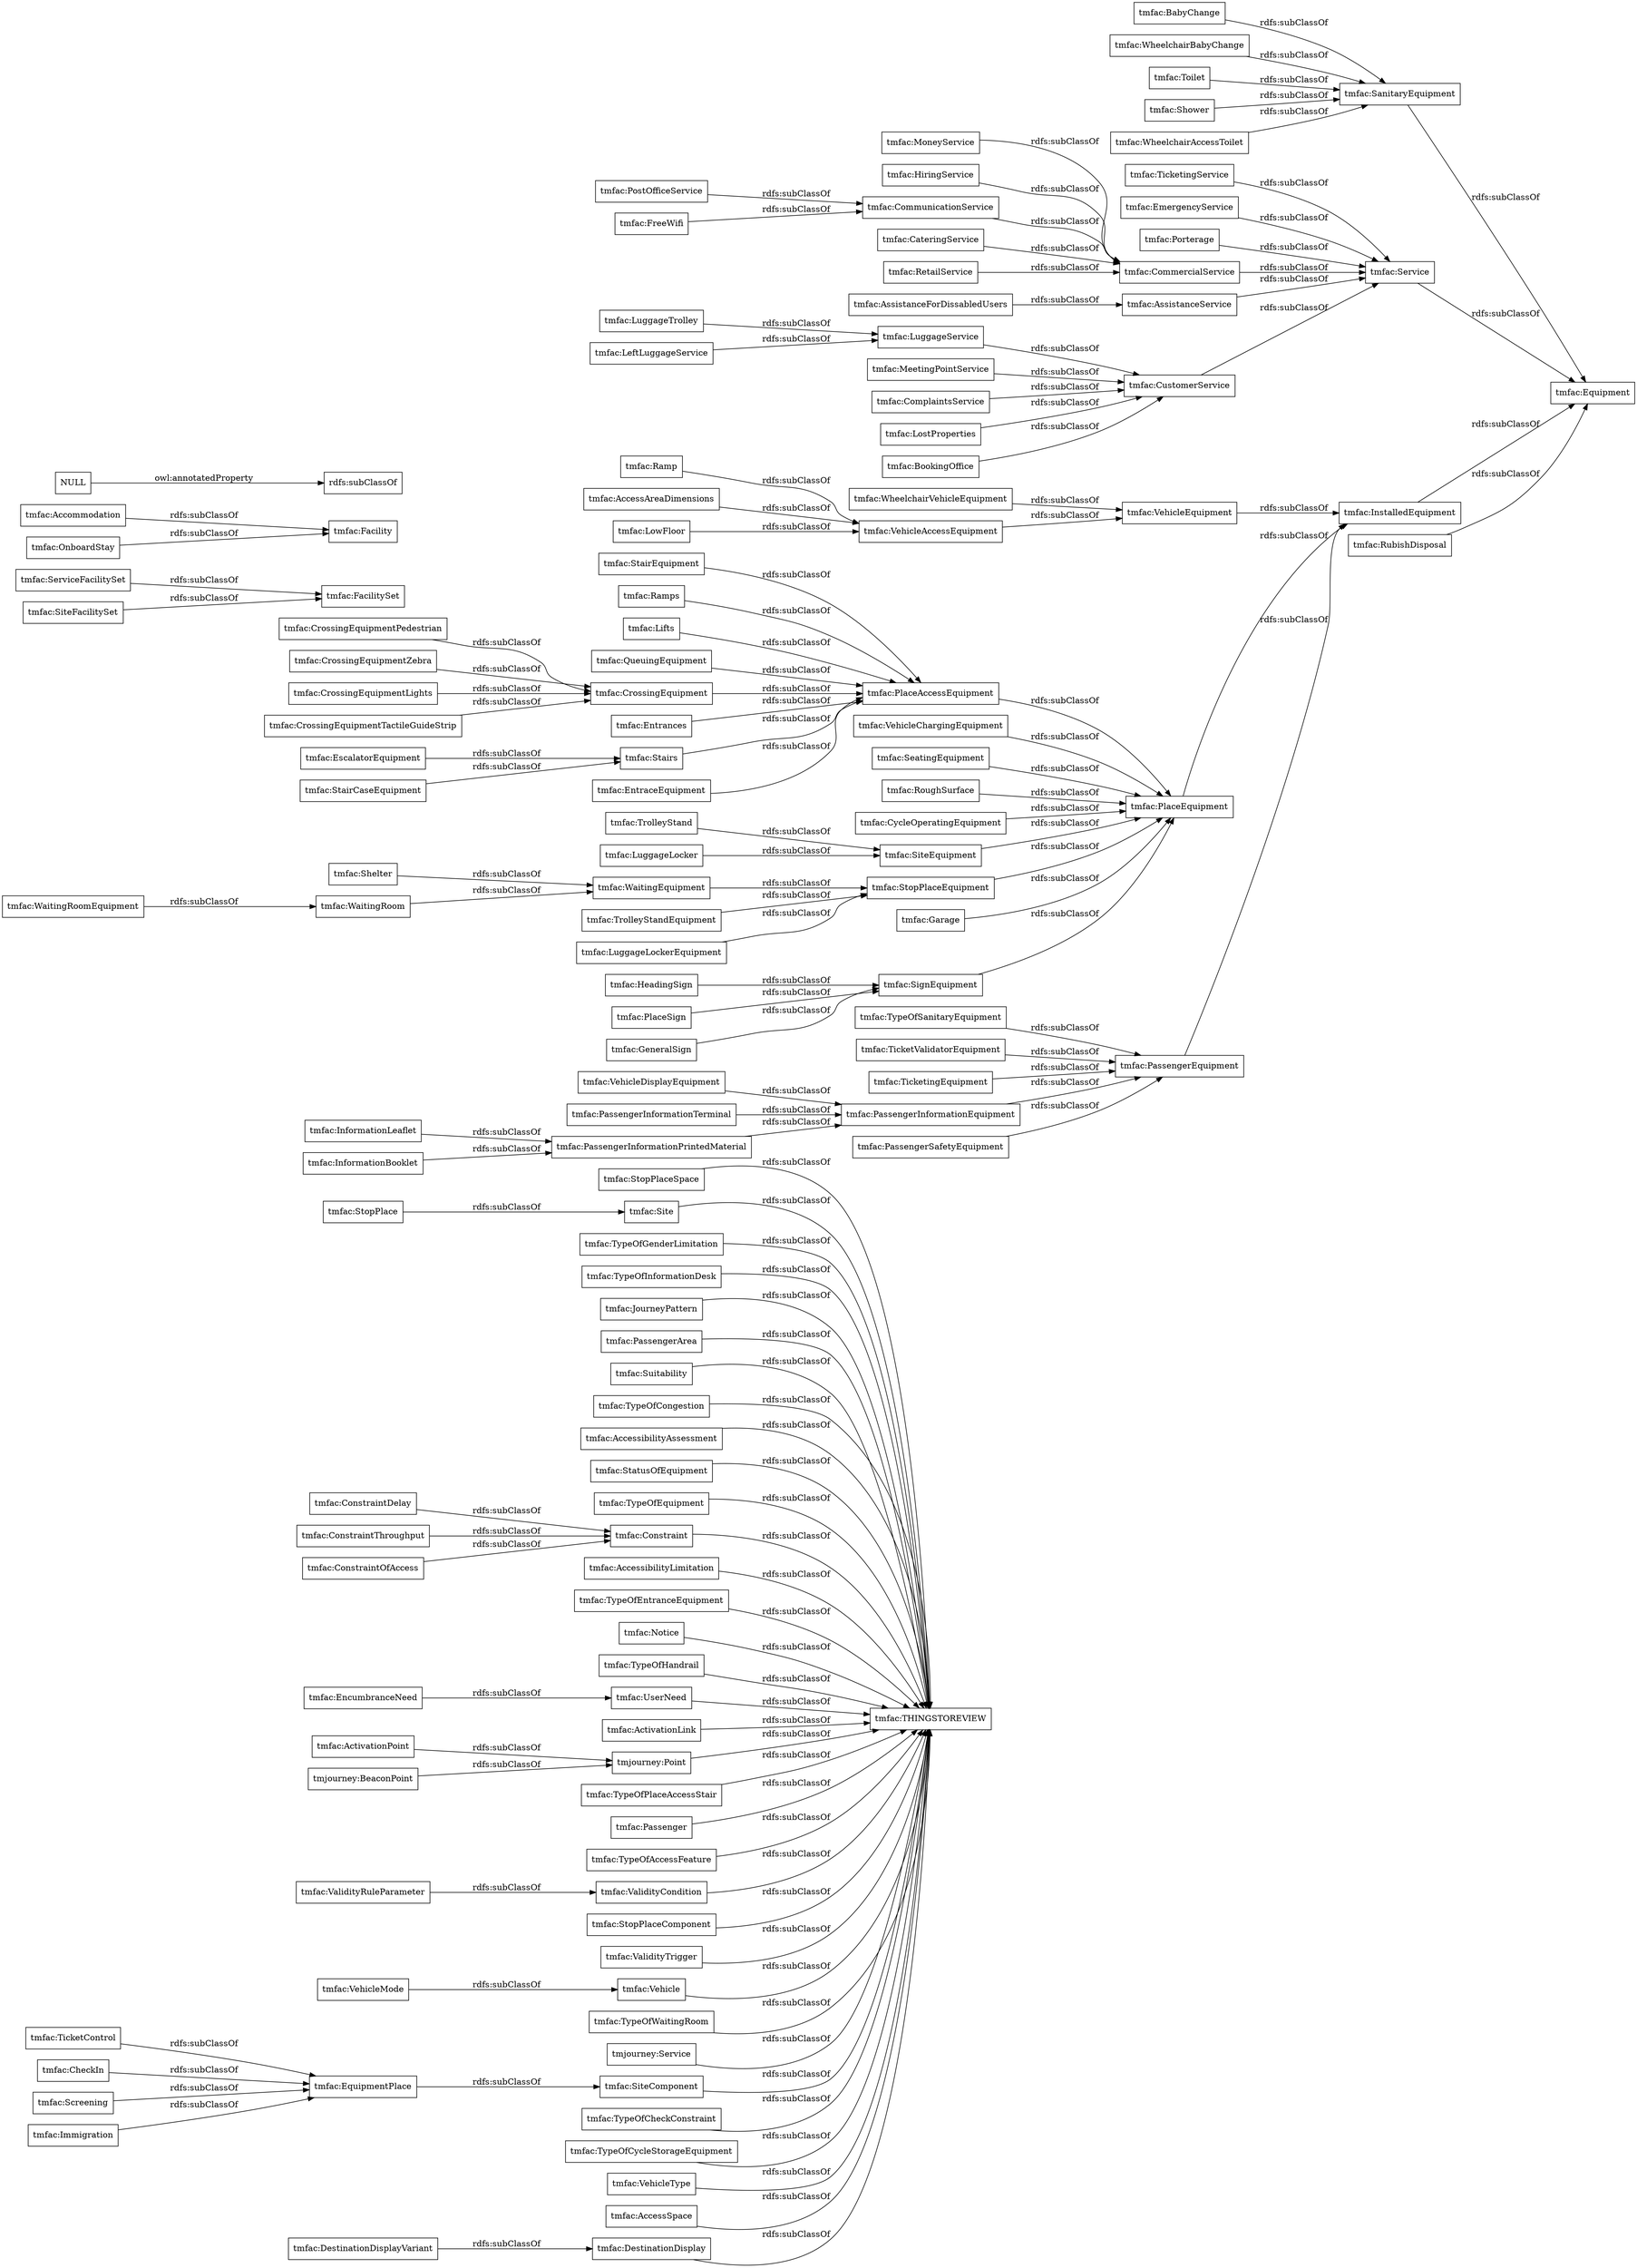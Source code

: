 digraph ar2dtool_diagram { 
rankdir=LR;
size="1000"
node [shape = rectangle, color="black"]; "tmfac:DestinationDisplay" "tmfac:StopPlaceSpace" "tmfac:HeadingSign" "tmfac:LostProperties" "tmfac:ServiceFacilitySet" "tmfac:LuggageService" "tmfac:Site" "tmfac:TypeOfGenderLimitation" "tmfac:PostOfficeService" "tmfac:TypeOfInformationDesk" "tmfac:VehicleChargingEquipment" "tmfac:JourneyPattern" "tmfac:Lifts" "tmfac:EscalatorEquipment" "tmfac:Facility" "tmfac:SeatingEquipment" "tmfac:QueuingEquipment" "tmfac:PassengerArea" "tmfac:Suitability" "tmfac:TypeOfCongestion" "tmfac:AccessibilityAssessment" "tmfac:TicketingEquipment" "tmfac:SanitaryEquipment" "tmfac:SignEquipment" "tmfac:WheelchairAccessToilet" "tmfac:StatusOfEquipment" "tmfac:EncumbranceNeed" "tmfac:CrossingEquipmentLights" "tmfac:BookingOffice" "tmfac:TicketControl" "tmfac:WheelchairVehicleEquipment" "tmfac:TypeOfEquipment" "tmfac:Shelter" "tmfac:ActivationPoint" "tmfac:TrolleyStand" "tmfac:Equipment" "tmfac:MeetingPointService" "tmfac:CrossingEquipment" "tmfac:Constraint" "tmfac:Accommodation" "tmfac:PlaceSign" "tmfac:InformationLeaflet" "tmfac:SiteFacilitySet" "tmfac:AccessibilityLimitation" "tmfac:TypeOfEntranceEquipment" "tmfac:CheckIn" "tmfac:CommercialService" "tmfac:PassengerSafetyEquipment" "tmfac:OnboardStay" "tmjourney:BeaconPoint" "tmfac:AssistanceService" "tmfac:LuggageLockerEquipment" "tmfac:Notice" "tmfac:RoughSurface" "tmfac:TypeOfHandrail" "tmfac:UserNeed" "tmfac:PassengerInformationPrintedMaterial" "tmfac:BabyChange" "tmfac:ActivationLink" "tmfac:CateringService" "tmfac:TicketingService" "tmfac:WaitingRoomEquipment" "tmfac:RetailService" "tmjourney:Point" "tmfac:PassengerInformationEquipment" "tmfac:CrossingEquipmentTactileGuideStrip" "tmfac:TypeOfPlaceAccessStair" "tmfac:LowFloor" "tmfac:ConstraintDelay" "tmfac:PassengerEquipment" "tmfac:MoneyService" "tmfac:Passenger" "tmfac:EmergencyService" "tmfac:ValidityRuleParameter" "tmfac:CycleOperatingEquipment" "tmfac:VehicleMode" "tmfac:WaitingEquipment" "tmfac:PlaceAccessEquipment" "tmfac:ConstraintThroughput" "tmfac:AssistanceForDissabledUsers" "tmfac:TypeOfAccessFeature" "tmfac:SiteEquipment" "tmfac:Ramp" "tmfac:Entrances" "tmfac:Service" "tmfac:Screening" "tmfac:GeneralSign" "tmfac:ConstraintOfAccess" "tmfac:Porterage" "tmfac:TrolleyStandEquipment" "tmfac:FreeWifi" "tmfac:ValidityCondition" "tmfac:Stairs" "tmfac:EquipmentPlace" "tmfac:THINGSTOREVIEW" "tmfac:CommunicationService" "tmfac:StopPlaceComponent" "tmfac:ValidityTrigger" "tmfac:RubishDisposal" "tmfac:StairCaseEquipment" "tmfac:CustomerService" "tmfac:CrossingEquipmentPedestrian" "tmfac:Vehicle" "tmfac:PlaceEquipment" "tmfac:ComplaintsService" "tmfac:EntraceEquipment" "tmfac:WheelchairBabyChange" "tmfac:StairEquipment" "tmfac:TypeOfWaitingRoom" "tmfac:Garage" "tmfac:StopPlaceEquipment" "tmfac:LuggageTrolley" "tmjourney:Service" "tmfac:WaitingRoom" "tmfac:TicketValidatorEquipment" "tmfac:VehicleAccessEquipment" "tmfac:InformationBooklet" "tmfac:Immigration" "tmfac:DestinationDisplayVariant" "tmfac:SiteComponent" "tmfac:InstalledEquipment" "tmfac:TypeOfCheckConstraint" "tmfac:VehicleDisplayEquipment" "tmfac:StopPlace" "tmfac:TypeOfCycleStorageEquipment" "tmfac:FacilitySet" "tmfac:Toilet" "tmfac:VehicleType" "tmfac:TypeOfSanitaryEquipment" "tmfac:HiringService" "tmfac:LeftLuggageService" "tmfac:CrossingEquipmentZebra" "tmfac:LuggageLocker" "tmfac:PassengerInformationTerminal" "tmfac:Shower" "tmfac:AccessAreaDimensions" "tmfac:Ramps" "tmfac:AccessSpace" "tmfac:VehicleEquipment" ; /*classes style*/
	"tmfac:BookingOffice" -> "tmfac:CustomerService" [ label = "rdfs:subClassOf" ];
	"tmfac:Ramps" -> "tmfac:PlaceAccessEquipment" [ label = "rdfs:subClassOf" ];
	"tmfac:AccessSpace" -> "tmfac:THINGSTOREVIEW" [ label = "rdfs:subClassOf" ];
	"tmfac:StopPlace" -> "tmfac:Site" [ label = "rdfs:subClassOf" ];
	"tmfac:LostProperties" -> "tmfac:CustomerService" [ label = "rdfs:subClassOf" ];
	"tmfac:RetailService" -> "tmfac:CommercialService" [ label = "rdfs:subClassOf" ];
	"tmfac:TypeOfCongestion" -> "tmfac:THINGSTOREVIEW" [ label = "rdfs:subClassOf" ];
	"tmfac:StopPlaceSpace" -> "tmfac:THINGSTOREVIEW" [ label = "rdfs:subClassOf" ];
	"tmfac:StopPlaceEquipment" -> "tmfac:PlaceEquipment" [ label = "rdfs:subClassOf" ];
	"tmfac:TypeOfHandrail" -> "tmfac:THINGSTOREVIEW" [ label = "rdfs:subClassOf" ];
	"tmfac:Constraint" -> "tmfac:THINGSTOREVIEW" [ label = "rdfs:subClassOf" ];
	"tmfac:SeatingEquipment" -> "tmfac:PlaceEquipment" [ label = "rdfs:subClassOf" ];
	"tmfac:Porterage" -> "tmfac:Service" [ label = "rdfs:subClassOf" ];
	"tmfac:ValidityTrigger" -> "tmfac:THINGSTOREVIEW" [ label = "rdfs:subClassOf" ];
	"tmfac:CycleOperatingEquipment" -> "tmfac:PlaceEquipment" [ label = "rdfs:subClassOf" ];
	"tmfac:VehicleMode" -> "tmfac:Vehicle" [ label = "rdfs:subClassOf" ];
	"tmfac:StairCaseEquipment" -> "tmfac:Stairs" [ label = "rdfs:subClassOf" ];
	"tmfac:Service" -> "tmfac:Equipment" [ label = "rdfs:subClassOf" ];
	"tmfac:GeneralSign" -> "tmfac:SignEquipment" [ label = "rdfs:subClassOf" ];
	"tmfac:ComplaintsService" -> "tmfac:CustomerService" [ label = "rdfs:subClassOf" ];
	"tmfac:VehicleDisplayEquipment" -> "tmfac:PassengerInformationEquipment" [ label = "rdfs:subClassOf" ];
	"tmfac:Suitability" -> "tmfac:THINGSTOREVIEW" [ label = "rdfs:subClassOf" ];
	"tmfac:SiteComponent" -> "tmfac:THINGSTOREVIEW" [ label = "rdfs:subClassOf" ];
	"tmfac:ValidityRuleParameter" -> "tmfac:ValidityCondition" [ label = "rdfs:subClassOf" ];
	"tmfac:CommercialService" -> "tmfac:Service" [ label = "rdfs:subClassOf" ];
	"tmfac:SanitaryEquipment" -> "tmfac:Equipment" [ label = "rdfs:subClassOf" ];
	"tmfac:SiteEquipment" -> "tmfac:PlaceEquipment" [ label = "rdfs:subClassOf" ];
	"tmfac:WaitingRoom" -> "tmfac:WaitingEquipment" [ label = "rdfs:subClassOf" ];
	"tmfac:ConstraintThroughput" -> "tmfac:Constraint" [ label = "rdfs:subClassOf" ];
	"tmfac:Entrances" -> "tmfac:PlaceAccessEquipment" [ label = "rdfs:subClassOf" ];
	"tmfac:AssistanceService" -> "tmfac:Service" [ label = "rdfs:subClassOf" ];
	"tmfac:OnboardStay" -> "tmfac:Facility" [ label = "rdfs:subClassOf" ];
	"tmfac:StairEquipment" -> "tmfac:PlaceAccessEquipment" [ label = "rdfs:subClassOf" ];
	"tmfac:CateringService" -> "tmfac:CommercialService" [ label = "rdfs:subClassOf" ];
	"tmfac:InformationBooklet" -> "tmfac:PassengerInformationPrintedMaterial" [ label = "rdfs:subClassOf" ];
	"tmjourney:BeaconPoint" -> "tmjourney:Point" [ label = "rdfs:subClassOf" ];
	"tmfac:TypeOfWaitingRoom" -> "tmfac:THINGSTOREVIEW" [ label = "rdfs:subClassOf" ];
	"tmfac:TicketValidatorEquipment" -> "tmfac:PassengerEquipment" [ label = "rdfs:subClassOf" ];
	"tmfac:ActivationPoint" -> "tmjourney:Point" [ label = "rdfs:subClassOf" ];
	"tmfac:PassengerEquipment" -> "tmfac:InstalledEquipment" [ label = "rdfs:subClassOf" ];
	"tmfac:ValidityCondition" -> "tmfac:THINGSTOREVIEW" [ label = "rdfs:subClassOf" ];
	"tmfac:ConstraintOfAccess" -> "tmfac:Constraint" [ label = "rdfs:subClassOf" ];
	"tmfac:LowFloor" -> "tmfac:VehicleAccessEquipment" [ label = "rdfs:subClassOf" ];
	"tmfac:TicketingService" -> "tmfac:Service" [ label = "rdfs:subClassOf" ];
	"tmfac:RubishDisposal" -> "tmfac:Equipment" [ label = "rdfs:subClassOf" ];
	"tmfac:InstalledEquipment" -> "tmfac:Equipment" [ label = "rdfs:subClassOf" ];
	"tmfac:PassengerInformationEquipment" -> "tmfac:PassengerEquipment" [ label = "rdfs:subClassOf" ];
	"tmfac:PostOfficeService" -> "tmfac:CommunicationService" [ label = "rdfs:subClassOf" ];
	"tmfac:Ramp" -> "tmfac:VehicleAccessEquipment" [ label = "rdfs:subClassOf" ];
	"tmfac:LuggageLocker" -> "tmfac:SiteEquipment" [ label = "rdfs:subClassOf" ];
	"tmfac:StatusOfEquipment" -> "tmfac:THINGSTOREVIEW" [ label = "rdfs:subClassOf" ];
	"tmfac:PassengerInformationPrintedMaterial" -> "tmfac:PassengerInformationEquipment" [ label = "rdfs:subClassOf" ];
	"tmfac:WheelchairVehicleEquipment" -> "tmfac:VehicleEquipment" [ label = "rdfs:subClassOf" ];
	"tmfac:SiteFacilitySet" -> "tmfac:FacilitySet" [ label = "rdfs:subClassOf" ];
	"tmfac:AccessibilityLimitation" -> "tmfac:THINGSTOREVIEW" [ label = "rdfs:subClassOf" ];
	"tmfac:CrossingEquipmentTactileGuideStrip" -> "tmfac:CrossingEquipment" [ label = "rdfs:subClassOf" ];
	"tmfac:Screening" -> "tmfac:EquipmentPlace" [ label = "rdfs:subClassOf" ];
	"tmfac:CheckIn" -> "tmfac:EquipmentPlace" [ label = "rdfs:subClassOf" ];
	"tmfac:HiringService" -> "tmfac:CommercialService" [ label = "rdfs:subClassOf" ];
	"tmfac:TicketControl" -> "tmfac:EquipmentPlace" [ label = "rdfs:subClassOf" ];
	"tmfac:MoneyService" -> "tmfac:CommercialService" [ label = "rdfs:subClassOf" ];
	"tmfac:EncumbranceNeed" -> "tmfac:UserNeed" [ label = "rdfs:subClassOf" ];
	"tmfac:Accommodation" -> "tmfac:Facility" [ label = "rdfs:subClassOf" ];
	"tmfac:AccessAreaDimensions" -> "tmfac:VehicleAccessEquipment" [ label = "rdfs:subClassOf" ];
	"tmjourney:Point" -> "tmfac:THINGSTOREVIEW" [ label = "rdfs:subClassOf" ];
	"tmfac:Vehicle" -> "tmfac:THINGSTOREVIEW" [ label = "rdfs:subClassOf" ];
	"tmjourney:Service" -> "tmfac:THINGSTOREVIEW" [ label = "rdfs:subClassOf" ];
	"tmfac:HeadingSign" -> "tmfac:SignEquipment" [ label = "rdfs:subClassOf" ];
	"tmfac:Notice" -> "tmfac:THINGSTOREVIEW" [ label = "rdfs:subClassOf" ];
	"tmfac:DestinationDisplay" -> "tmfac:THINGSTOREVIEW" [ label = "rdfs:subClassOf" ];
	"tmfac:Stairs" -> "tmfac:PlaceAccessEquipment" [ label = "rdfs:subClassOf" ];
	"tmfac:Shelter" -> "tmfac:WaitingEquipment" [ label = "rdfs:subClassOf" ];
	"tmfac:JourneyPattern" -> "tmfac:THINGSTOREVIEW" [ label = "rdfs:subClassOf" ];
	"tmfac:LuggageLockerEquipment" -> "tmfac:StopPlaceEquipment" [ label = "rdfs:subClassOf" ];
	"tmfac:Passenger" -> "tmfac:THINGSTOREVIEW" [ label = "rdfs:subClassOf" ];
	"tmfac:TypeOfCheckConstraint" -> "tmfac:THINGSTOREVIEW" [ label = "rdfs:subClassOf" ];
	"tmfac:TypeOfCycleStorageEquipment" -> "tmfac:THINGSTOREVIEW" [ label = "rdfs:subClassOf" ];
	"tmfac:Toilet" -> "tmfac:SanitaryEquipment" [ label = "rdfs:subClassOf" ];
	"tmfac:LuggageTrolley" -> "tmfac:LuggageService" [ label = "rdfs:subClassOf" ];
	"tmfac:FreeWifi" -> "tmfac:CommunicationService" [ label = "rdfs:subClassOf" ];
	"tmfac:AccessibilityAssessment" -> "tmfac:THINGSTOREVIEW" [ label = "rdfs:subClassOf" ];
	"tmfac:EntraceEquipment" -> "tmfac:PlaceAccessEquipment" [ label = "rdfs:subClassOf" ];
	"tmfac:PlaceAccessEquipment" -> "tmfac:PlaceEquipment" [ label = "rdfs:subClassOf" ];
	"NULL" -> "rdfs:subClassOf" [ label = "owl:annotatedProperty" ];
	"tmfac:TypeOfEntranceEquipment" -> "tmfac:THINGSTOREVIEW" [ label = "rdfs:subClassOf" ];
	"tmfac:SignEquipment" -> "tmfac:PlaceEquipment" [ label = "rdfs:subClassOf" ];
	"tmfac:TypeOfPlaceAccessStair" -> "tmfac:THINGSTOREVIEW" [ label = "rdfs:subClassOf" ];
	"tmfac:TypeOfAccessFeature" -> "tmfac:THINGSTOREVIEW" [ label = "rdfs:subClassOf" ];
	"tmfac:VehicleType" -> "tmfac:THINGSTOREVIEW" [ label = "rdfs:subClassOf" ];
	"tmfac:Lifts" -> "tmfac:PlaceAccessEquipment" [ label = "rdfs:subClassOf" ];
	"tmfac:Immigration" -> "tmfac:EquipmentPlace" [ label = "rdfs:subClassOf" ];
	"tmfac:TicketingEquipment" -> "tmfac:PassengerEquipment" [ label = "rdfs:subClassOf" ];
	"tmfac:PassengerSafetyEquipment" -> "tmfac:PassengerEquipment" [ label = "rdfs:subClassOf" ];
	"tmfac:CustomerService" -> "tmfac:Service" [ label = "rdfs:subClassOf" ];
	"tmfac:WheelchairAccessToilet" -> "tmfac:SanitaryEquipment" [ label = "rdfs:subClassOf" ];
	"tmfac:DestinationDisplayVariant" -> "tmfac:DestinationDisplay" [ label = "rdfs:subClassOf" ];
	"tmfac:Garage" -> "tmfac:PlaceEquipment" [ label = "rdfs:subClassOf" ];
	"tmfac:PlaceEquipment" -> "tmfac:InstalledEquipment" [ label = "rdfs:subClassOf" ];
	"tmfac:PassengerInformationTerminal" -> "tmfac:PassengerInformationEquipment" [ label = "rdfs:subClassOf" ];
	"tmfac:WaitingEquipment" -> "tmfac:StopPlaceEquipment" [ label = "rdfs:subClassOf" ];
	"tmfac:InformationLeaflet" -> "tmfac:PassengerInformationPrintedMaterial" [ label = "rdfs:subClassOf" ];
	"tmfac:RoughSurface" -> "tmfac:PlaceEquipment" [ label = "rdfs:subClassOf" ];
	"tmfac:LuggageService" -> "tmfac:CustomerService" [ label = "rdfs:subClassOf" ];
	"tmfac:ServiceFacilitySet" -> "tmfac:FacilitySet" [ label = "rdfs:subClassOf" ];
	"tmfac:QueuingEquipment" -> "tmfac:PlaceAccessEquipment" [ label = "rdfs:subClassOf" ];
	"tmfac:TypeOfInformationDesk" -> "tmfac:THINGSTOREVIEW" [ label = "rdfs:subClassOf" ];
	"tmfac:Site" -> "tmfac:THINGSTOREVIEW" [ label = "rdfs:subClassOf" ];
	"tmfac:TypeOfSanitaryEquipment" -> "tmfac:PassengerEquipment" [ label = "rdfs:subClassOf" ];
	"tmfac:CommunicationService" -> "tmfac:CommercialService" [ label = "rdfs:subClassOf" ];
	"tmfac:TypeOfGenderLimitation" -> "tmfac:THINGSTOREVIEW" [ label = "rdfs:subClassOf" ];
	"tmfac:BabyChange" -> "tmfac:SanitaryEquipment" [ label = "rdfs:subClassOf" ];
	"tmfac:TypeOfEquipment" -> "tmfac:THINGSTOREVIEW" [ label = "rdfs:subClassOf" ];
	"tmfac:StopPlaceComponent" -> "tmfac:THINGSTOREVIEW" [ label = "rdfs:subClassOf" ];
	"tmfac:VehicleAccessEquipment" -> "tmfac:VehicleEquipment" [ label = "rdfs:subClassOf" ];
	"tmfac:ConstraintDelay" -> "tmfac:Constraint" [ label = "rdfs:subClassOf" ];
	"tmfac:EmergencyService" -> "tmfac:Service" [ label = "rdfs:subClassOf" ];
	"tmfac:Shower" -> "tmfac:SanitaryEquipment" [ label = "rdfs:subClassOf" ];
	"tmfac:CrossingEquipmentZebra" -> "tmfac:CrossingEquipment" [ label = "rdfs:subClassOf" ];
	"tmfac:CrossingEquipment" -> "tmfac:PlaceAccessEquipment" [ label = "rdfs:subClassOf" ];
	"tmfac:EscalatorEquipment" -> "tmfac:Stairs" [ label = "rdfs:subClassOf" ];
	"tmfac:TrolleyStand" -> "tmfac:SiteEquipment" [ label = "rdfs:subClassOf" ];
	"tmfac:CrossingEquipmentLights" -> "tmfac:CrossingEquipment" [ label = "rdfs:subClassOf" ];
	"tmfac:PlaceSign" -> "tmfac:SignEquipment" [ label = "rdfs:subClassOf" ];
	"tmfac:MeetingPointService" -> "tmfac:CustomerService" [ label = "rdfs:subClassOf" ];
	"tmfac:ActivationLink" -> "tmfac:THINGSTOREVIEW" [ label = "rdfs:subClassOf" ];
	"tmfac:UserNeed" -> "tmfac:THINGSTOREVIEW" [ label = "rdfs:subClassOf" ];
	"tmfac:WheelchairBabyChange" -> "tmfac:SanitaryEquipment" [ label = "rdfs:subClassOf" ];
	"tmfac:VehicleChargingEquipment" -> "tmfac:PlaceEquipment" [ label = "rdfs:subClassOf" ];
	"tmfac:WaitingRoomEquipment" -> "tmfac:WaitingRoom" [ label = "rdfs:subClassOf" ];
	"tmfac:CrossingEquipmentPedestrian" -> "tmfac:CrossingEquipment" [ label = "rdfs:subClassOf" ];
	"tmfac:VehicleEquipment" -> "tmfac:InstalledEquipment" [ label = "rdfs:subClassOf" ];
	"tmfac:EquipmentPlace" -> "tmfac:SiteComponent" [ label = "rdfs:subClassOf" ];
	"tmfac:AssistanceForDissabledUsers" -> "tmfac:AssistanceService" [ label = "rdfs:subClassOf" ];
	"tmfac:LeftLuggageService" -> "tmfac:LuggageService" [ label = "rdfs:subClassOf" ];
	"tmfac:PassengerArea" -> "tmfac:THINGSTOREVIEW" [ label = "rdfs:subClassOf" ];
	"tmfac:TrolleyStandEquipment" -> "tmfac:StopPlaceEquipment" [ label = "rdfs:subClassOf" ];

}

